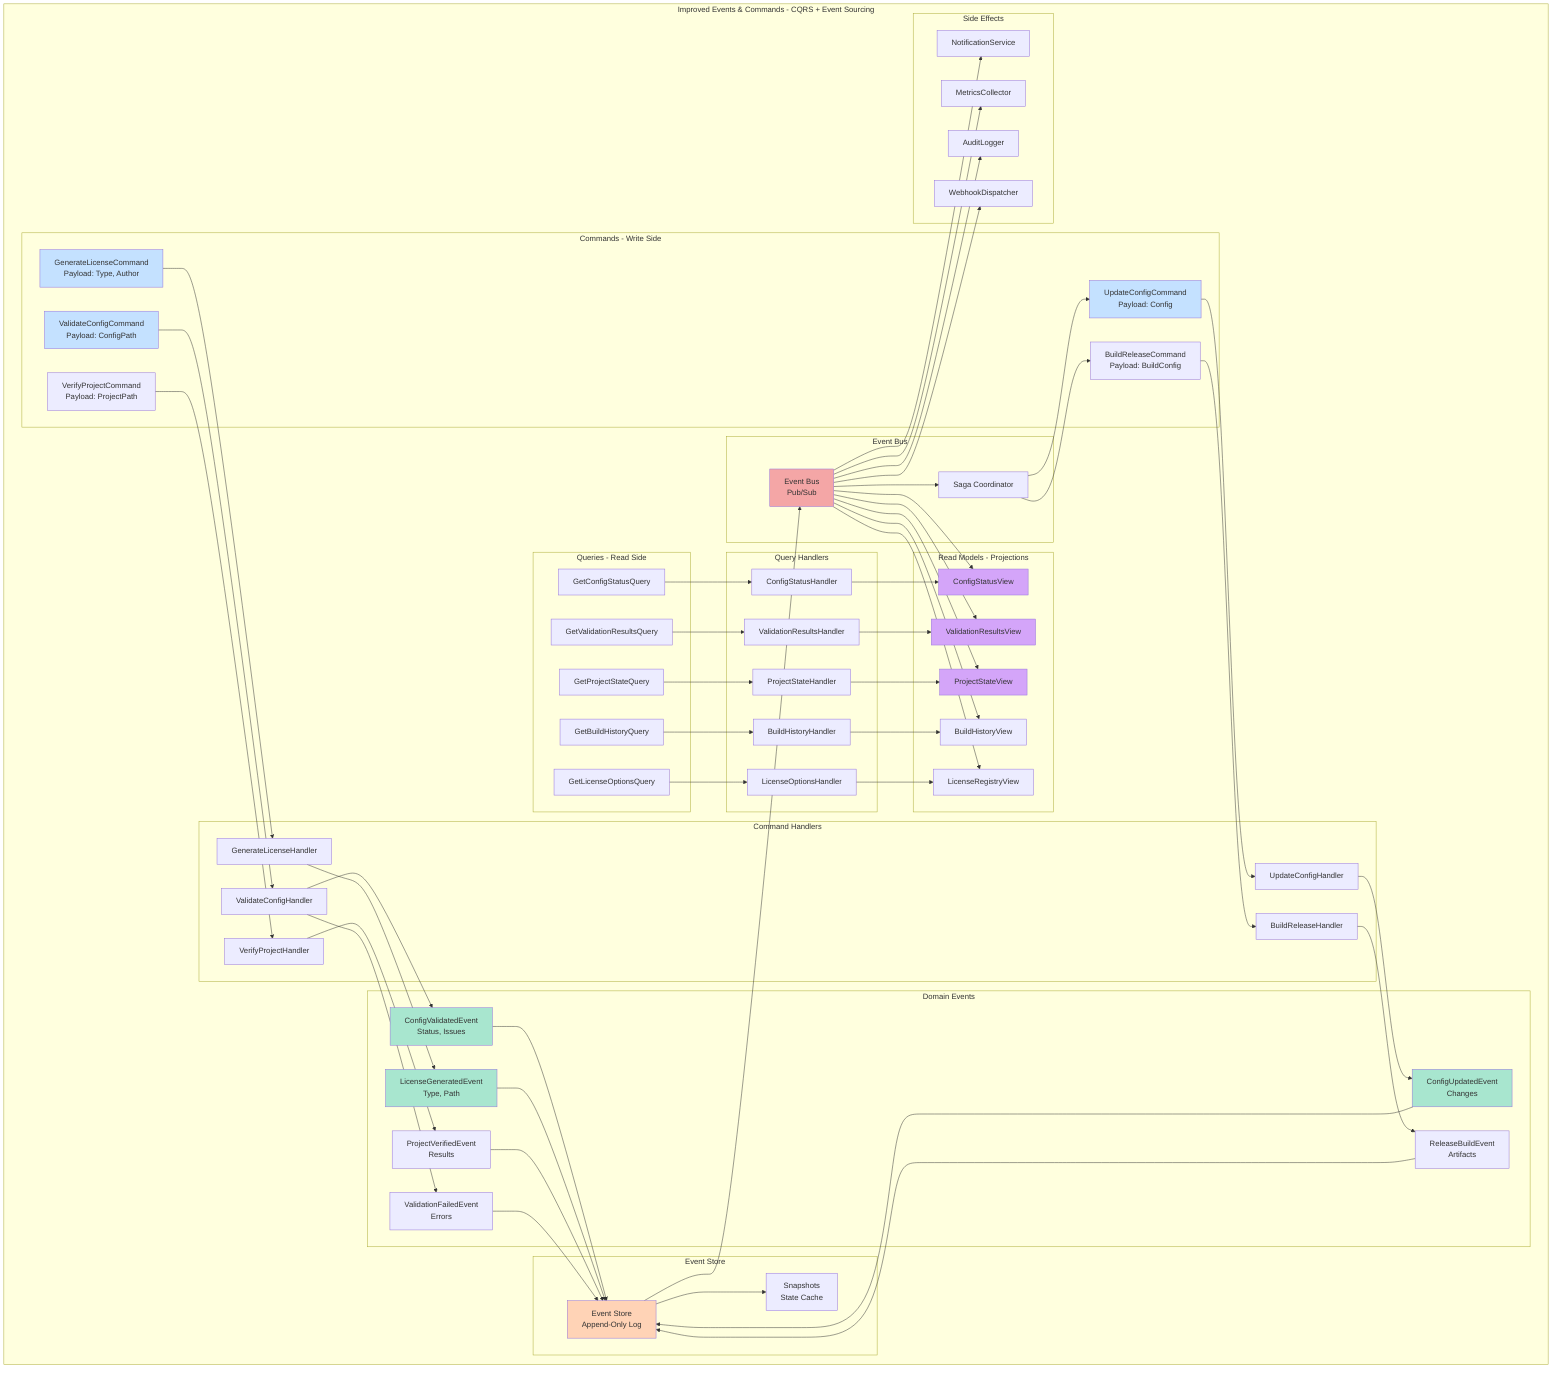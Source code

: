 graph TB
    subgraph "Improved Events & Commands - CQRS + Event Sourcing"
        subgraph "Commands - Write Side"
            CMD1[ValidateConfigCommand<br/>Payload: ConfigPath]
            CMD2[GenerateLicenseCommand<br/>Payload: Type, Author]
            CMD3[UpdateConfigCommand<br/>Payload: Config]
            CMD4[VerifyProjectCommand<br/>Payload: ProjectPath]
            CMD5[BuildReleaseCommand<br/>Payload: BuildConfig]
        end

        subgraph "Command Handlers"
            CH1[ValidateConfigHandler]
            CH2[GenerateLicenseHandler]
            CH3[UpdateConfigHandler]
            CH4[VerifyProjectHandler]
            CH5[BuildReleaseHandler]
        end

        subgraph "Domain Events"
            EV1[ConfigValidatedEvent<br/>Status, Issues]
            EV2[LicenseGeneratedEvent<br/>Type, Path]
            EV3[ConfigUpdatedEvent<br/>Changes]
            EV4[ProjectVerifiedEvent<br/>Results]
            EV5[ReleaseBuildEvent<br/>Artifacts]
            EV6[ValidationFailedEvent<br/>Errors]
        end

        subgraph "Event Store"
            ES[Event Store<br/>Append-Only Log]
            SNAP[Snapshots<br/>State Cache]
        end

        subgraph "Event Bus"
            BUS[Event Bus<br/>Pub/Sub]
            SAGA[Saga Coordinator]
        end

        subgraph "Queries - Read Side"
            Q1[GetConfigStatusQuery]
            Q2[GetValidationResultsQuery]
            Q3[GetProjectStateQuery]
            Q4[GetBuildHistoryQuery]
            Q5[GetLicenseOptionsQuery]
        end

        subgraph "Query Handlers"
            QH1[ConfigStatusHandler]
            QH2[ValidationResultsHandler]
            QH3[ProjectStateHandler]
            QH4[BuildHistoryHandler]
            QH5[LicenseOptionsHandler]
        end

        subgraph "Read Models - Projections"
            RM1[ConfigStatusView]
            RM2[ValidationResultsView]
            RM3[ProjectStateView]
            RM4[BuildHistoryView]
            RM5[LicenseRegistryView]
        end

        subgraph "Side Effects"
            SE1[NotificationService]
            SE2[MetricsCollector]
            SE3[AuditLogger]
            SE4[WebhookDispatcher]
        end
    end

    CMD1 --> CH1
    CMD2 --> CH2
    CMD3 --> CH3
    CMD4 --> CH4
    CMD5 --> CH5

    CH1 --> EV1
    CH1 --> EV6
    CH2 --> EV2
    CH3 --> EV3
    CH4 --> EV4
    CH5 --> EV5

    EV1 --> ES
    EV2 --> ES
    EV3 --> ES
    EV4 --> ES
    EV5 --> ES
    EV6 --> ES

    ES --> SNAP
    ES --> BUS

    BUS --> SE1
    BUS --> SE2
    BUS --> SE3
    BUS --> SE4
    BUS --> SAGA

    BUS --> RM1
    BUS --> RM2
    BUS --> RM3
    BUS --> RM4
    BUS --> RM5

    Q1 --> QH1
    Q2 --> QH2
    Q3 --> QH3
    Q4 --> QH4
    Q5 --> QH5

    QH1 --> RM1
    QH2 --> RM2
    QH3 --> RM3
    QH4 --> RM4
    QH5 --> RM5

    SAGA --> CMD3
    SAGA --> CMD5

    style CMD1 fill:#c4e1ff
    style CMD2 fill:#c4e1ff
    style CMD3 fill:#c4e1ff
    style EV1 fill:#a8e6cf
    style EV2 fill:#a8e6cf
    style EV3 fill:#a8e6cf
    style ES fill:#ffd3b6
    style BUS fill:#f4a6a6
    style RM1 fill:#d4a5f9
    style RM2 fill:#d4a5f9
    style RM3 fill:#d4a5f9